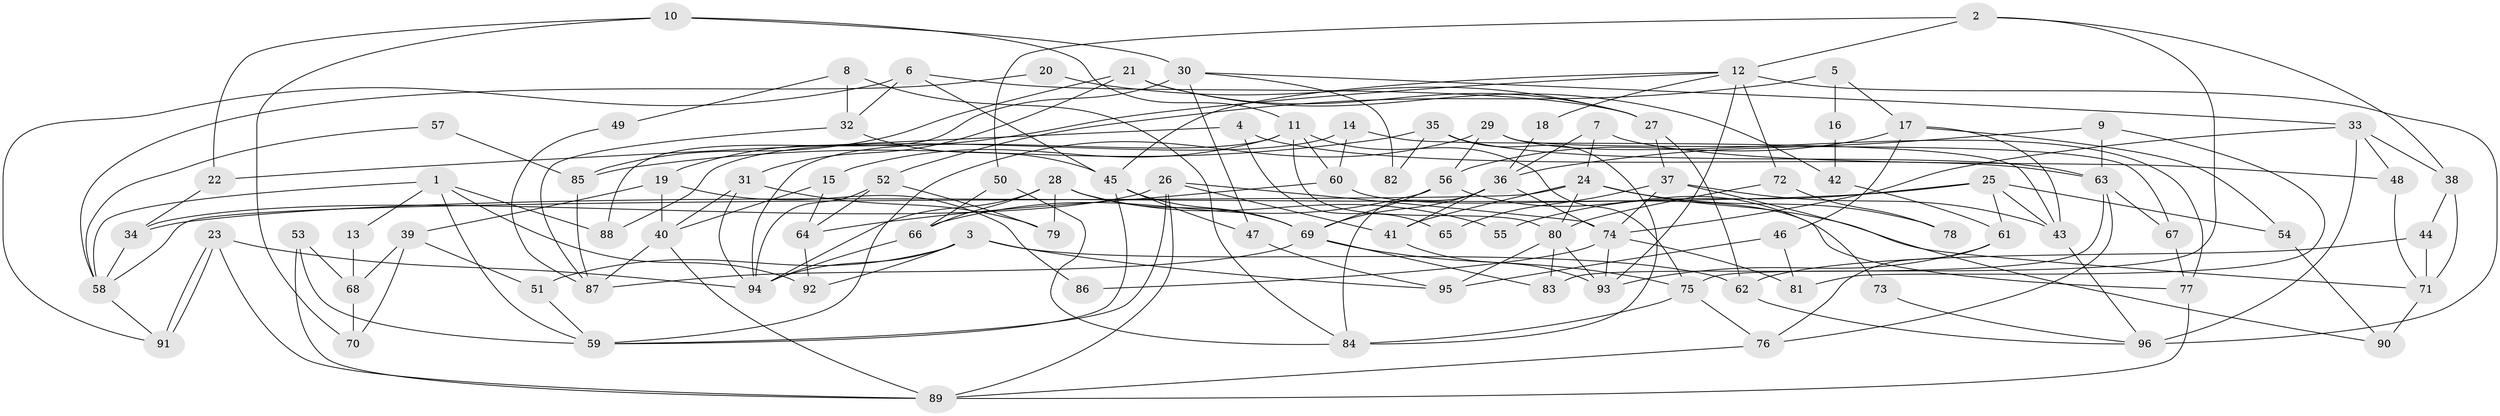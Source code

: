 // Generated by graph-tools (version 1.1) at 2025/01/03/09/25 03:01:57]
// undirected, 96 vertices, 192 edges
graph export_dot {
graph [start="1"]
  node [color=gray90,style=filled];
  1;
  2;
  3;
  4;
  5;
  6;
  7;
  8;
  9;
  10;
  11;
  12;
  13;
  14;
  15;
  16;
  17;
  18;
  19;
  20;
  21;
  22;
  23;
  24;
  25;
  26;
  27;
  28;
  29;
  30;
  31;
  32;
  33;
  34;
  35;
  36;
  37;
  38;
  39;
  40;
  41;
  42;
  43;
  44;
  45;
  46;
  47;
  48;
  49;
  50;
  51;
  52;
  53;
  54;
  55;
  56;
  57;
  58;
  59;
  60;
  61;
  62;
  63;
  64;
  65;
  66;
  67;
  68;
  69;
  70;
  71;
  72;
  73;
  74;
  75;
  76;
  77;
  78;
  79;
  80;
  81;
  82;
  83;
  84;
  85;
  86;
  87;
  88;
  89;
  90;
  91;
  92;
  93;
  94;
  95;
  96;
  1 -- 59;
  1 -- 58;
  1 -- 13;
  1 -- 88;
  1 -- 92;
  2 -- 12;
  2 -- 75;
  2 -- 38;
  2 -- 50;
  3 -- 94;
  3 -- 51;
  3 -- 62;
  3 -- 92;
  3 -- 95;
  4 -- 22;
  4 -- 63;
  4 -- 65;
  5 -- 52;
  5 -- 17;
  5 -- 16;
  6 -- 27;
  6 -- 45;
  6 -- 32;
  6 -- 91;
  7 -- 24;
  7 -- 36;
  7 -- 48;
  8 -- 32;
  8 -- 84;
  8 -- 49;
  9 -- 63;
  9 -- 36;
  9 -- 81;
  10 -- 30;
  10 -- 11;
  10 -- 22;
  10 -- 70;
  11 -- 15;
  11 -- 94;
  11 -- 60;
  11 -- 75;
  11 -- 80;
  12 -- 45;
  12 -- 93;
  12 -- 18;
  12 -- 19;
  12 -- 72;
  12 -- 96;
  13 -- 68;
  14 -- 60;
  14 -- 43;
  14 -- 88;
  15 -- 40;
  15 -- 64;
  16 -- 42;
  17 -- 46;
  17 -- 56;
  17 -- 43;
  17 -- 54;
  18 -- 36;
  19 -- 40;
  19 -- 39;
  19 -- 86;
  20 -- 58;
  20 -- 27;
  21 -- 27;
  21 -- 31;
  21 -- 42;
  21 -- 85;
  22 -- 34;
  23 -- 91;
  23 -- 91;
  23 -- 94;
  23 -- 89;
  24 -- 41;
  24 -- 71;
  24 -- 58;
  24 -- 78;
  24 -- 80;
  25 -- 34;
  25 -- 43;
  25 -- 54;
  25 -- 55;
  25 -- 61;
  26 -- 74;
  26 -- 41;
  26 -- 34;
  26 -- 59;
  26 -- 89;
  27 -- 62;
  27 -- 37;
  28 -- 69;
  28 -- 94;
  28 -- 55;
  28 -- 66;
  28 -- 79;
  29 -- 67;
  29 -- 59;
  29 -- 56;
  29 -- 77;
  30 -- 88;
  30 -- 47;
  30 -- 33;
  30 -- 82;
  31 -- 40;
  31 -- 79;
  31 -- 94;
  32 -- 87;
  32 -- 45;
  33 -- 38;
  33 -- 48;
  33 -- 74;
  33 -- 96;
  34 -- 58;
  35 -- 84;
  35 -- 63;
  35 -- 82;
  35 -- 85;
  36 -- 74;
  36 -- 84;
  36 -- 41;
  36 -- 69;
  37 -- 90;
  37 -- 43;
  37 -- 65;
  37 -- 74;
  38 -- 71;
  38 -- 44;
  39 -- 68;
  39 -- 51;
  39 -- 70;
  40 -- 89;
  40 -- 87;
  41 -- 93;
  42 -- 61;
  43 -- 96;
  44 -- 62;
  44 -- 71;
  45 -- 69;
  45 -- 47;
  45 -- 59;
  46 -- 81;
  46 -- 95;
  47 -- 95;
  48 -- 71;
  49 -- 87;
  50 -- 66;
  50 -- 84;
  51 -- 59;
  52 -- 94;
  52 -- 64;
  52 -- 79;
  53 -- 89;
  53 -- 59;
  53 -- 68;
  54 -- 90;
  56 -- 69;
  56 -- 66;
  56 -- 73;
  57 -- 58;
  57 -- 85;
  58 -- 91;
  60 -- 77;
  60 -- 64;
  61 -- 93;
  61 -- 76;
  62 -- 96;
  63 -- 83;
  63 -- 76;
  63 -- 67;
  64 -- 92;
  66 -- 94;
  67 -- 77;
  68 -- 70;
  69 -- 75;
  69 -- 83;
  69 -- 87;
  71 -- 90;
  72 -- 80;
  72 -- 78;
  73 -- 96;
  74 -- 81;
  74 -- 86;
  74 -- 93;
  75 -- 76;
  75 -- 84;
  76 -- 89;
  77 -- 89;
  80 -- 83;
  80 -- 93;
  80 -- 95;
  85 -- 87;
}
